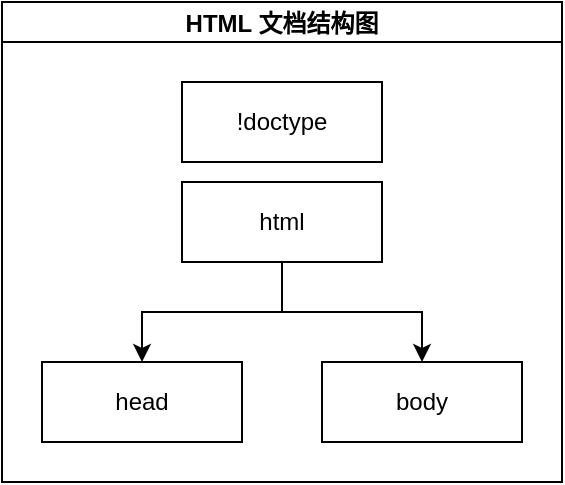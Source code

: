<mxfile version="20.2.7" type="github"><diagram id="QAe1DBA7xap4dDFgR4dd" name="第 1 页"><mxGraphModel dx="820" dy="422" grid="1" gridSize="10" guides="1" tooltips="1" connect="1" arrows="1" fold="1" page="1" pageScale="1" pageWidth="827" pageHeight="1169" math="0" shadow="0"><root><mxCell id="0"/><mxCell id="1" parent="0"/><mxCell id="loZ1AiaPF7kqXiJU8F_--187" value="HTML 文档结构图" style="swimlane;startSize=20;horizontal=1;childLayout=treeLayout;horizontalTree=0;resizable=0;containerType=tree;" vertex="1" parent="1"><mxGeometry x="280" y="890" width="280" height="240" as="geometry"/></mxCell><mxCell id="loZ1AiaPF7kqXiJU8F_--188" value="html" style="whiteSpace=wrap;html=1;" vertex="1" parent="loZ1AiaPF7kqXiJU8F_--187"><mxGeometry x="90" y="90" width="100" height="40" as="geometry"/></mxCell><mxCell id="loZ1AiaPF7kqXiJU8F_--189" value="body" style="whiteSpace=wrap;html=1;" vertex="1" parent="loZ1AiaPF7kqXiJU8F_--187"><mxGeometry x="160" y="180" width="100" height="40" as="geometry"/></mxCell><mxCell id="loZ1AiaPF7kqXiJU8F_--190" value="" style="edgeStyle=elbowEdgeStyle;elbow=vertical;html=1;rounded=0;" edge="1" parent="loZ1AiaPF7kqXiJU8F_--187" source="loZ1AiaPF7kqXiJU8F_--188" target="loZ1AiaPF7kqXiJU8F_--189"><mxGeometry relative="1" as="geometry"/></mxCell><mxCell id="loZ1AiaPF7kqXiJU8F_--191" value="head" style="whiteSpace=wrap;html=1;" vertex="1" parent="loZ1AiaPF7kqXiJU8F_--187"><mxGeometry x="20" y="180" width="100" height="40" as="geometry"/></mxCell><mxCell id="loZ1AiaPF7kqXiJU8F_--192" value="" style="edgeStyle=elbowEdgeStyle;elbow=vertical;html=1;rounded=0;" edge="1" parent="loZ1AiaPF7kqXiJU8F_--187" source="loZ1AiaPF7kqXiJU8F_--188" target="loZ1AiaPF7kqXiJU8F_--191"><mxGeometry relative="1" as="geometry"/></mxCell><mxCell id="loZ1AiaPF7kqXiJU8F_--196" value="!doctype" style="whiteSpace=wrap;html=1;" vertex="1" parent="loZ1AiaPF7kqXiJU8F_--187"><mxGeometry x="90" y="40" width="100" height="40" as="geometry"/></mxCell></root></mxGraphModel></diagram></mxfile>